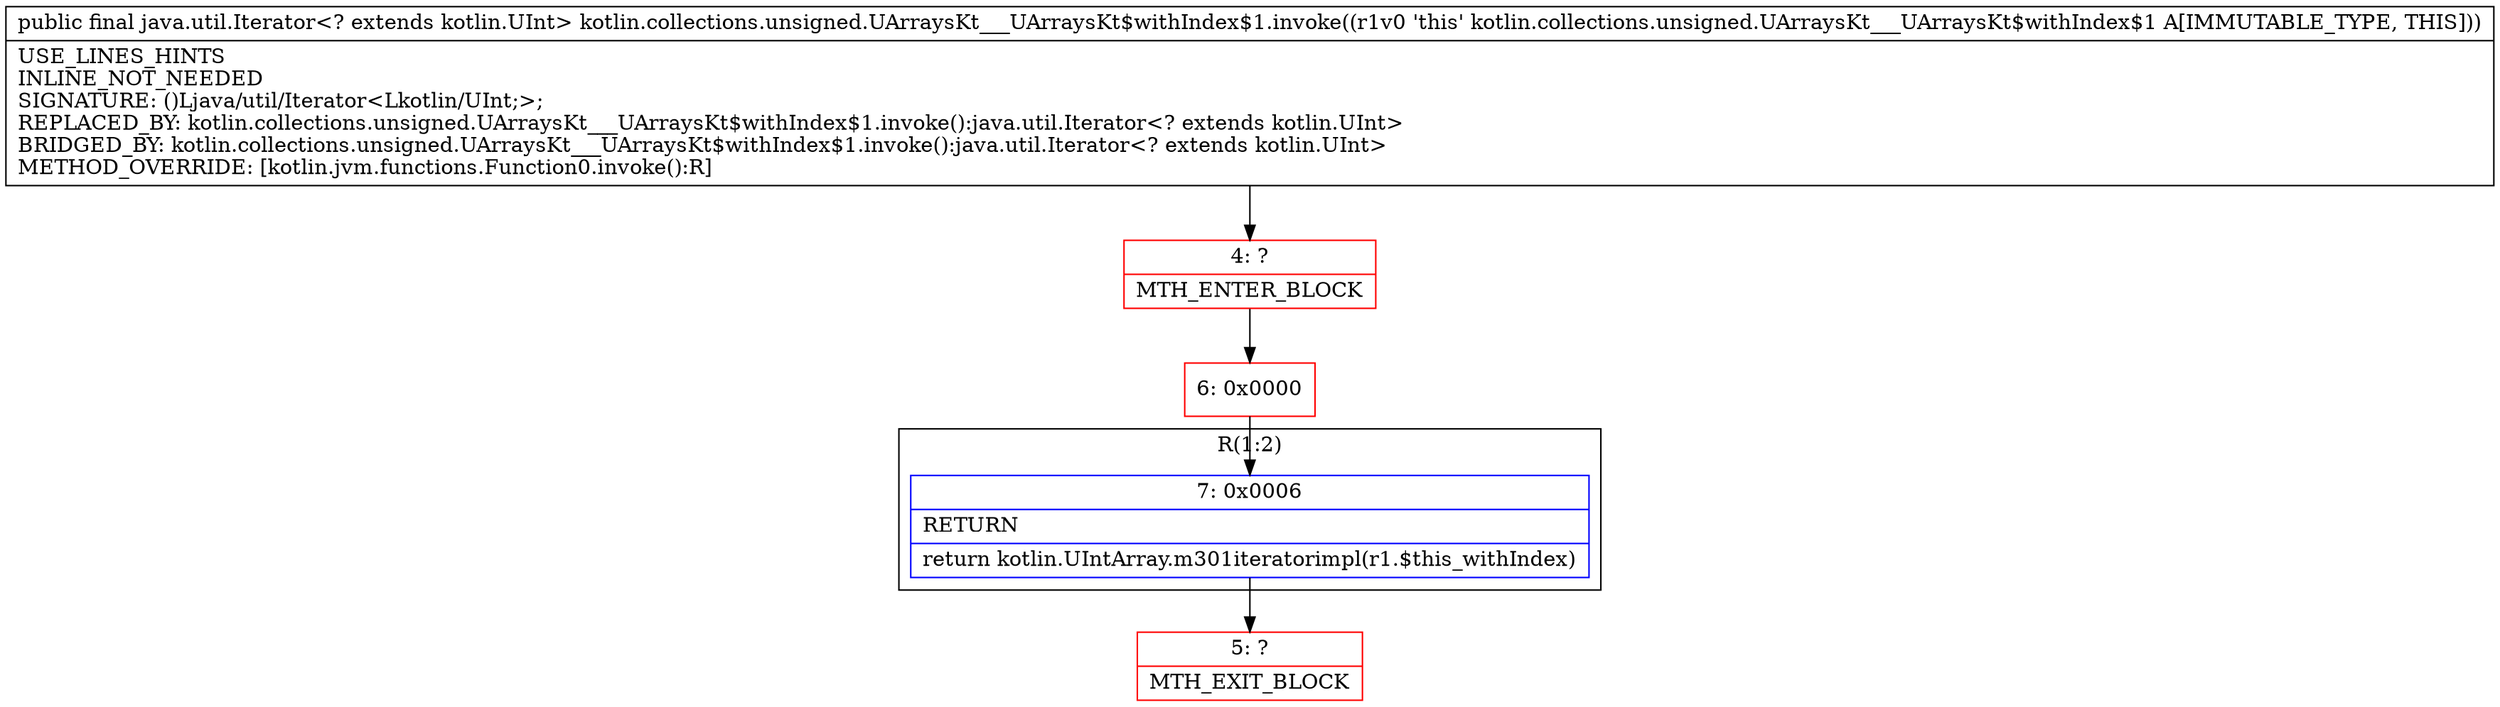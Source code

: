 digraph "CFG forkotlin.collections.unsigned.UArraysKt___UArraysKt$withIndex$1.invoke()Ljava\/util\/Iterator;" {
subgraph cluster_Region_1987761242 {
label = "R(1:2)";
node [shape=record,color=blue];
Node_7 [shape=record,label="{7\:\ 0x0006|RETURN\l|return kotlin.UIntArray.m301iteratorimpl(r1.$this_withIndex)\l}"];
}
Node_4 [shape=record,color=red,label="{4\:\ ?|MTH_ENTER_BLOCK\l}"];
Node_6 [shape=record,color=red,label="{6\:\ 0x0000}"];
Node_5 [shape=record,color=red,label="{5\:\ ?|MTH_EXIT_BLOCK\l}"];
MethodNode[shape=record,label="{public final java.util.Iterator\<? extends kotlin.UInt\> kotlin.collections.unsigned.UArraysKt___UArraysKt$withIndex$1.invoke((r1v0 'this' kotlin.collections.unsigned.UArraysKt___UArraysKt$withIndex$1 A[IMMUTABLE_TYPE, THIS]))  | USE_LINES_HINTS\lINLINE_NOT_NEEDED\lSIGNATURE: ()Ljava\/util\/Iterator\<Lkotlin\/UInt;\>;\lREPLACED_BY: kotlin.collections.unsigned.UArraysKt___UArraysKt$withIndex$1.invoke():java.util.Iterator\<? extends kotlin.UInt\>\lBRIDGED_BY: kotlin.collections.unsigned.UArraysKt___UArraysKt$withIndex$1.invoke():java.util.Iterator\<? extends kotlin.UInt\>\lMETHOD_OVERRIDE: [kotlin.jvm.functions.Function0.invoke():R]\l}"];
MethodNode -> Node_4;Node_7 -> Node_5;
Node_4 -> Node_6;
Node_6 -> Node_7;
}

